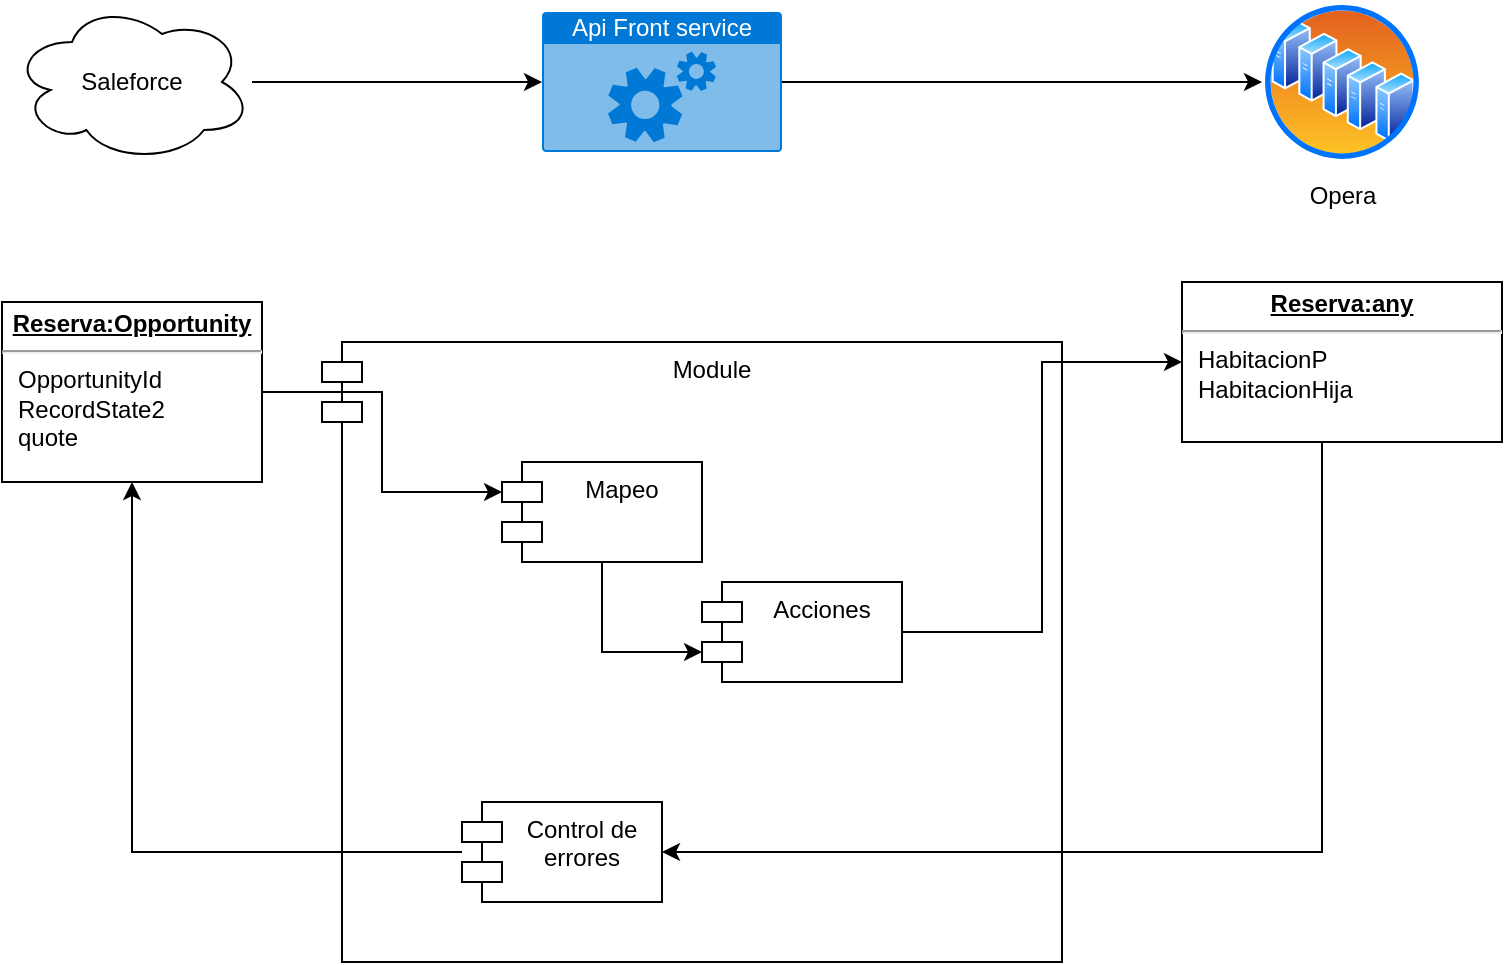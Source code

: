 <mxfile version="22.1.11" type="device">
  <diagram name="Página-1" id="MfY3TP5FUdv5mvik0Qs3">
    <mxGraphModel dx="1189" dy="657" grid="1" gridSize="10" guides="1" tooltips="1" connect="1" arrows="1" fold="1" page="1" pageScale="1" pageWidth="827" pageHeight="1169" math="0" shadow="0">
      <root>
        <mxCell id="0" />
        <mxCell id="1" parent="0" />
        <mxCell id="ig3uQCbHmfO6B0BUkpX1-6" style="edgeStyle=orthogonalEdgeStyle;rounded=0;orthogonalLoop=1;jettySize=auto;html=1;" edge="1" parent="1" source="ig3uQCbHmfO6B0BUkpX1-1" target="ig3uQCbHmfO6B0BUkpX1-5">
          <mxGeometry relative="1" as="geometry" />
        </mxCell>
        <mxCell id="ig3uQCbHmfO6B0BUkpX1-1" value="Saleforce" style="ellipse;shape=cloud;whiteSpace=wrap;html=1;" vertex="1" parent="1">
          <mxGeometry x="55" y="120" width="120" height="80" as="geometry" />
        </mxCell>
        <mxCell id="ig3uQCbHmfO6B0BUkpX1-3" value="Opera" style="image;aspect=fixed;perimeter=ellipsePerimeter;html=1;align=center;shadow=0;dashed=0;spacingTop=3;image=img/lib/active_directory/server_farm.svg;" vertex="1" parent="1">
          <mxGeometry x="680" y="120" width="80" height="80" as="geometry" />
        </mxCell>
        <mxCell id="ig3uQCbHmfO6B0BUkpX1-7" style="edgeStyle=orthogonalEdgeStyle;rounded=0;orthogonalLoop=1;jettySize=auto;html=1;" edge="1" parent="1" source="ig3uQCbHmfO6B0BUkpX1-5" target="ig3uQCbHmfO6B0BUkpX1-3">
          <mxGeometry relative="1" as="geometry" />
        </mxCell>
        <mxCell id="ig3uQCbHmfO6B0BUkpX1-5" value="Api Front service" style="html=1;whiteSpace=wrap;strokeColor=none;fillColor=#0079D6;labelPosition=center;verticalLabelPosition=middle;verticalAlign=top;align=center;fontSize=12;outlineConnect=0;spacingTop=-6;fontColor=#FFFFFF;sketch=0;shape=mxgraph.sitemap.services;" vertex="1" parent="1">
          <mxGeometry x="320" y="125" width="120" height="70" as="geometry" />
        </mxCell>
        <mxCell id="ig3uQCbHmfO6B0BUkpX1-8" value="&lt;p style=&quot;margin:0px;margin-top:4px;text-align:center;text-decoration:underline;&quot;&gt;&lt;b&gt;Reserva:Opportunity&lt;/b&gt;&lt;/p&gt;&lt;hr&gt;&lt;p style=&quot;margin:0px;margin-left:8px;&quot;&gt;OpportunityId&lt;br&gt;RecordState2&lt;/p&gt;&lt;p style=&quot;margin:0px;margin-left:8px;&quot;&gt;quote&lt;/p&gt;&lt;p style=&quot;margin:0px;margin-left:8px;&quot;&gt;&lt;br&gt;&lt;br&gt;&lt;/p&gt;" style="verticalAlign=top;align=left;overflow=fill;fontSize=12;fontFamily=Helvetica;html=1;whiteSpace=wrap;" vertex="1" parent="1">
          <mxGeometry x="50" y="270" width="130" height="90" as="geometry" />
        </mxCell>
        <mxCell id="ig3uQCbHmfO6B0BUkpX1-9" value="&lt;p style=&quot;margin:0px;margin-top:4px;text-align:center;text-decoration:underline;&quot;&gt;&lt;b&gt;Reserva:any&lt;/b&gt;&lt;/p&gt;&lt;hr&gt;&lt;p style=&quot;margin:0px;margin-left:8px;&quot;&gt;HabitacionP&lt;br&gt;HabitacionHija&lt;br&gt;&lt;/p&gt;" style="verticalAlign=top;align=left;overflow=fill;fontSize=12;fontFamily=Helvetica;html=1;whiteSpace=wrap;" vertex="1" parent="1">
          <mxGeometry x="640" y="260" width="160" height="80" as="geometry" />
        </mxCell>
        <mxCell id="ig3uQCbHmfO6B0BUkpX1-10" value="Module" style="shape=module;align=left;spacingLeft=20;align=center;verticalAlign=top;whiteSpace=wrap;html=1;" vertex="1" parent="1">
          <mxGeometry x="210" y="290" width="370" height="310" as="geometry" />
        </mxCell>
        <mxCell id="ig3uQCbHmfO6B0BUkpX1-11" value="Mapeo" style="shape=module;align=left;spacingLeft=20;align=center;verticalAlign=top;whiteSpace=wrap;html=1;" vertex="1" parent="1">
          <mxGeometry x="300" y="350" width="100" height="50" as="geometry" />
        </mxCell>
        <mxCell id="ig3uQCbHmfO6B0BUkpX1-12" style="edgeStyle=orthogonalEdgeStyle;rounded=0;orthogonalLoop=1;jettySize=auto;html=1;entryX=0;entryY=0;entryDx=0;entryDy=15;entryPerimeter=0;" edge="1" parent="1" source="ig3uQCbHmfO6B0BUkpX1-8" target="ig3uQCbHmfO6B0BUkpX1-11">
          <mxGeometry relative="1" as="geometry" />
        </mxCell>
        <mxCell id="ig3uQCbHmfO6B0BUkpX1-16" style="edgeStyle=orthogonalEdgeStyle;rounded=0;orthogonalLoop=1;jettySize=auto;html=1;entryX=0;entryY=0.5;entryDx=0;entryDy=0;" edge="1" parent="1" source="ig3uQCbHmfO6B0BUkpX1-14" target="ig3uQCbHmfO6B0BUkpX1-9">
          <mxGeometry relative="1" as="geometry" />
        </mxCell>
        <mxCell id="ig3uQCbHmfO6B0BUkpX1-14" value="Acciones" style="shape=module;align=left;spacingLeft=20;align=center;verticalAlign=top;whiteSpace=wrap;html=1;" vertex="1" parent="1">
          <mxGeometry x="400" y="410" width="100" height="50" as="geometry" />
        </mxCell>
        <mxCell id="ig3uQCbHmfO6B0BUkpX1-19" style="edgeStyle=orthogonalEdgeStyle;rounded=0;orthogonalLoop=1;jettySize=auto;html=1;" edge="1" parent="1" source="ig3uQCbHmfO6B0BUkpX1-17" target="ig3uQCbHmfO6B0BUkpX1-8">
          <mxGeometry relative="1" as="geometry" />
        </mxCell>
        <mxCell id="ig3uQCbHmfO6B0BUkpX1-17" value="Control de errores" style="shape=module;align=left;spacingLeft=20;align=center;verticalAlign=top;whiteSpace=wrap;html=1;" vertex="1" parent="1">
          <mxGeometry x="280" y="520" width="100" height="50" as="geometry" />
        </mxCell>
        <mxCell id="ig3uQCbHmfO6B0BUkpX1-21" style="edgeStyle=orthogonalEdgeStyle;rounded=0;orthogonalLoop=1;jettySize=auto;html=1;entryX=0;entryY=0;entryDx=0;entryDy=35;entryPerimeter=0;" edge="1" parent="1" source="ig3uQCbHmfO6B0BUkpX1-11" target="ig3uQCbHmfO6B0BUkpX1-14">
          <mxGeometry relative="1" as="geometry" />
        </mxCell>
        <mxCell id="ig3uQCbHmfO6B0BUkpX1-22" style="edgeStyle=orthogonalEdgeStyle;rounded=0;orthogonalLoop=1;jettySize=auto;html=1;entryX=1;entryY=0.5;entryDx=0;entryDy=0;" edge="1" parent="1" source="ig3uQCbHmfO6B0BUkpX1-9" target="ig3uQCbHmfO6B0BUkpX1-17">
          <mxGeometry relative="1" as="geometry">
            <Array as="points">
              <mxPoint x="710" y="545" />
            </Array>
          </mxGeometry>
        </mxCell>
      </root>
    </mxGraphModel>
  </diagram>
</mxfile>
